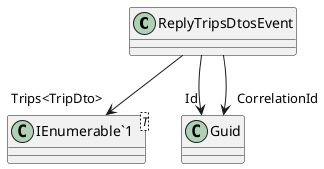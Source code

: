 @startuml
class ReplyTripsDtosEvent {
}
class "IEnumerable`1"<T> {
}
ReplyTripsDtosEvent --> "Id" Guid
ReplyTripsDtosEvent --> "CorrelationId" Guid
ReplyTripsDtosEvent --> "Trips<TripDto>" "IEnumerable`1"
@enduml
